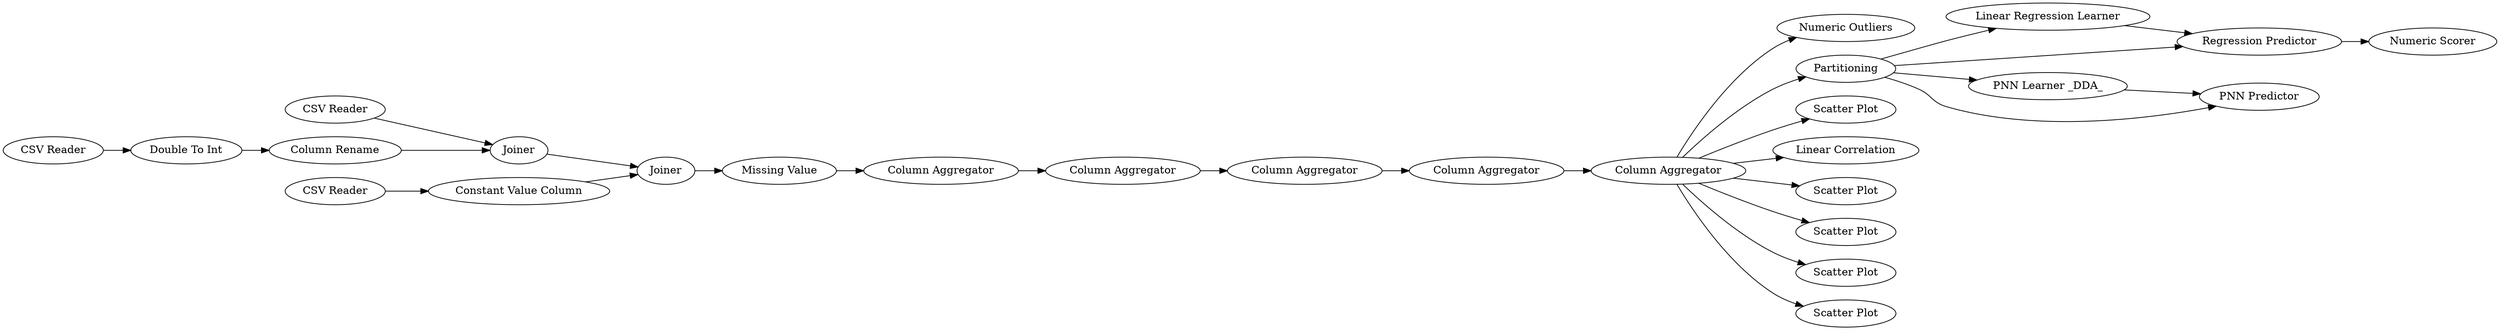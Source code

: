 digraph {
	9 -> 7
	18 -> 30
	14 -> 16
	29 -> 26
	27 -> 28
	4 -> 6
	10 -> 23
	18 -> 19
	15 -> 5
	18 -> 25
	31 -> 32
	23 -> 14
	18 -> 22
	26 -> 27
	17 -> 18
	29 -> 32
	7 -> 10
	3 -> 9
	18 -> 29
	18 -> 24
	29 -> 27
	29 -> 31
	1 -> 15
	18 -> 20
	6 -> 7
	5 -> 6
	18 -> 21
	16 -> 17
	27 [label="Regression Predictor"]
	7 [label=Joiner]
	9 [label="Constant Value Column"]
	18 [label="Column Aggregator"]
	21 [label="Scatter Plot"]
	26 [label="Linear Regression Learner"]
	32 [label="PNN Predictor"]
	17 [label="Column Aggregator"]
	3 [label="CSV Reader"]
	19 [label="Scatter Plot"]
	24 [label="Scatter Plot"]
	31 [label="PNN Learner _DDA_"]
	6 [label=Joiner]
	15 [label="Double To Int"]
	25 [label="Linear Correlation"]
	10 [label="Missing Value"]
	16 [label="Column Aggregator"]
	1 [label="CSV Reader"]
	22 [label="Scatter Plot"]
	28 [label="Numeric Scorer"]
	23 [label="Column Aggregator"]
	4 [label="CSV Reader"]
	14 [label="Column Aggregator"]
	5 [label="Column Rename"]
	20 [label="Scatter Plot"]
	29 [label=Partitioning]
	30 [label="Numeric Outliers"]
	rankdir=LR
}
